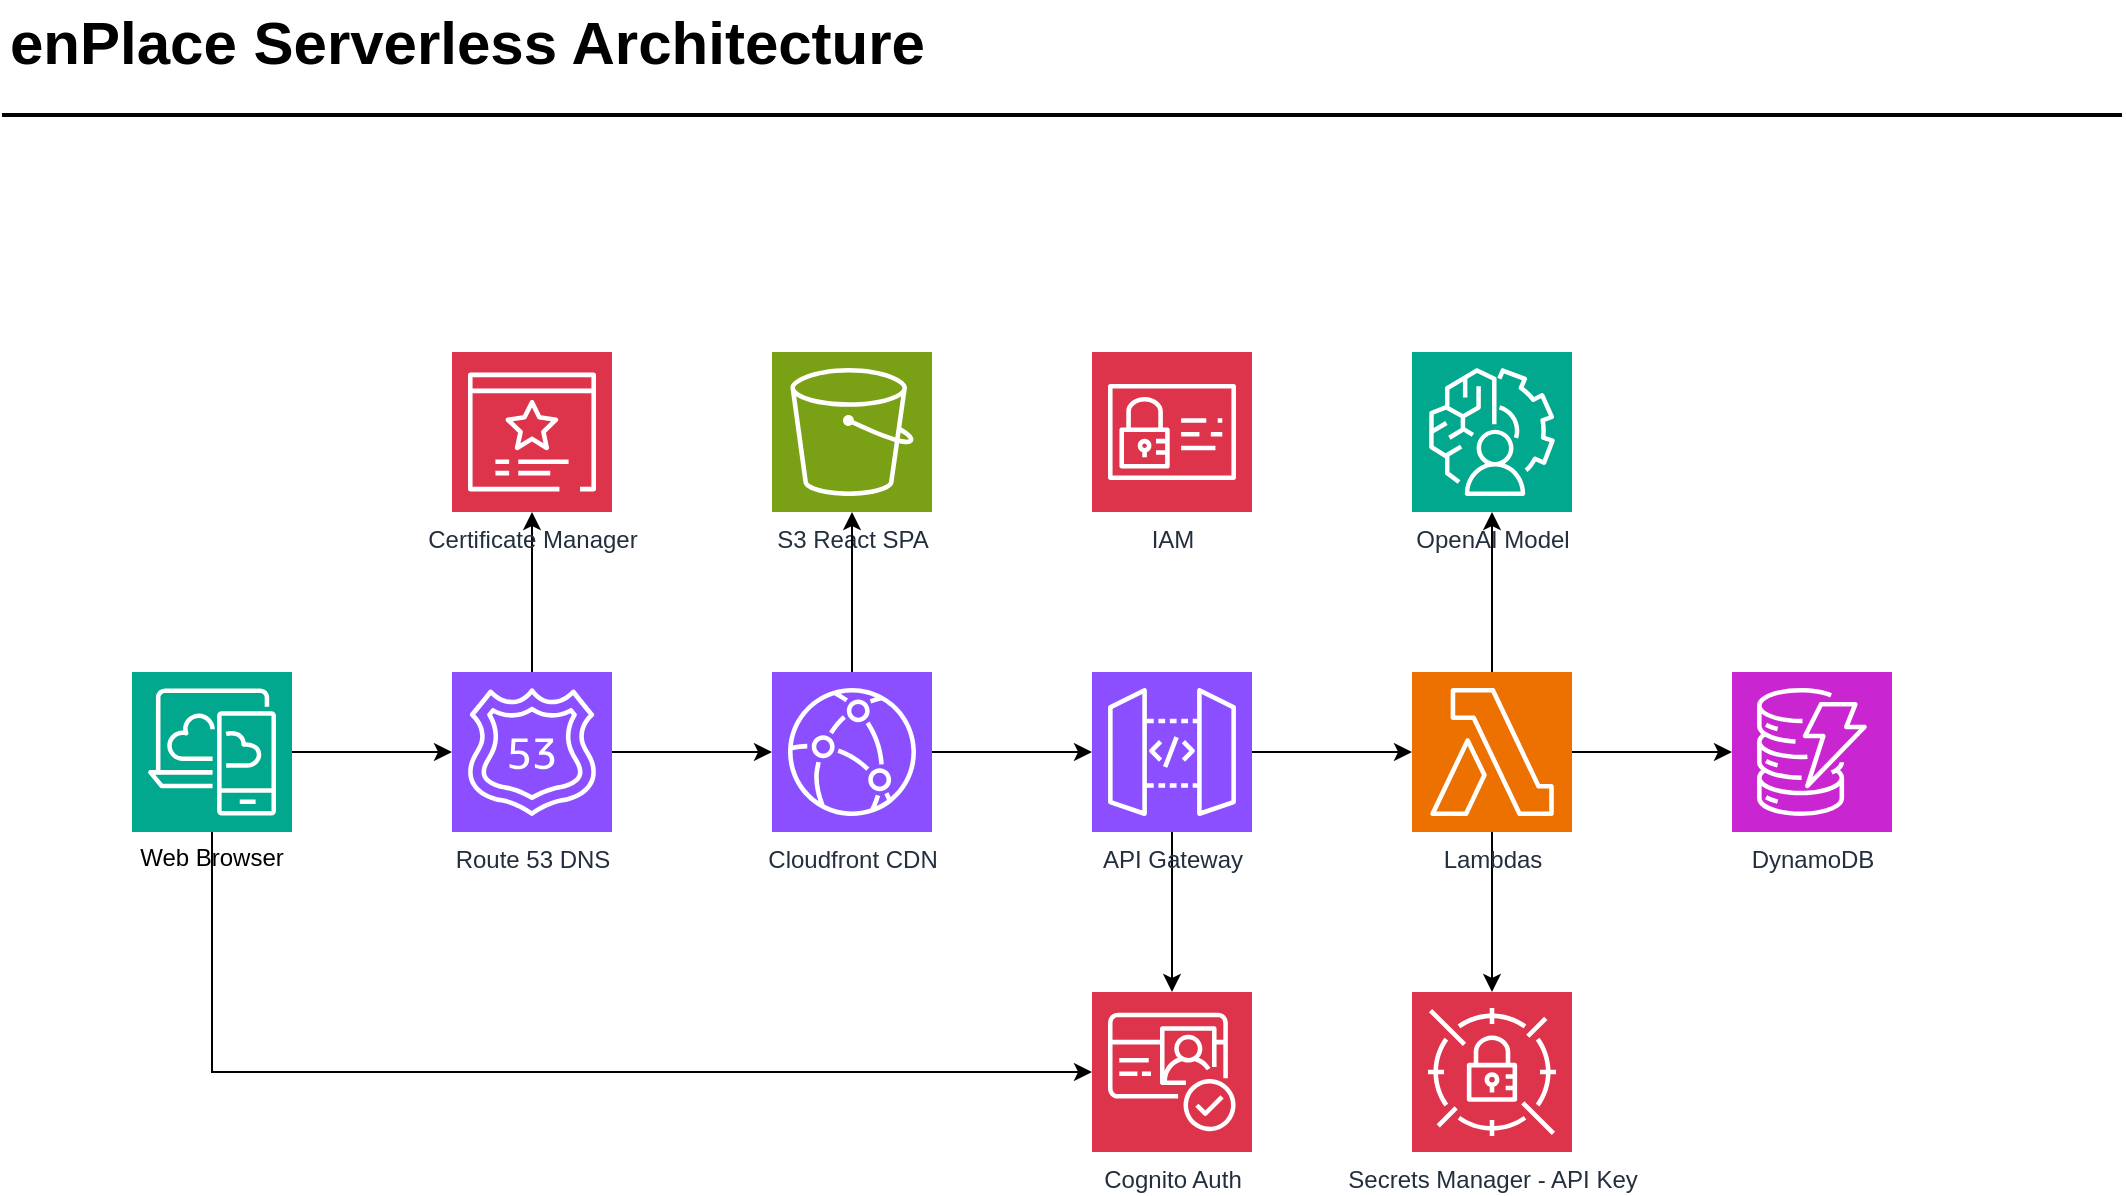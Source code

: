 <mxfile version="24.6.4" type="device">
  <diagram id="Ht1M8jgEwFfnCIfOTk4-" name="Page-1">
    <mxGraphModel dx="954" dy="606" grid="1" gridSize="10" guides="1" tooltips="1" connect="1" arrows="1" fold="1" page="1" pageScale="1" pageWidth="1169" pageHeight="827" math="0" shadow="0">
      <root>
        <mxCell id="0" />
        <mxCell id="1" parent="0" />
        <mxCell id="-QjtrjUzRDEMRZ5MF8oH-47" value="enPlace Serverless Architecture" style="text;html=1;resizable=0;points=[];autosize=1;align=left;verticalAlign=top;spacingTop=-4;fontSize=30;fontStyle=1" parent="1" vertex="1">
          <mxGeometry x="56.5" y="64.5" width="450" height="40" as="geometry" />
        </mxCell>
        <mxCell id="SCVMTBWpLvtzJIhz15lM-1" value="" style="line;strokeWidth=2;html=1;fontSize=14;" parent="1" vertex="1">
          <mxGeometry x="55" y="116.5" width="1060" height="10" as="geometry" />
        </mxCell>
        <mxCell id="ursmVomXrsqY8dnOExm8-9" value="" style="edgeStyle=orthogonalEdgeStyle;rounded=0;orthogonalLoop=1;jettySize=auto;html=1;" parent="1" source="KqAfC4Wn0rQBiy9ELckV-1" target="D93ToMHTp4CqU3QNVz7T-10" edge="1">
          <mxGeometry relative="1" as="geometry" />
        </mxCell>
        <mxCell id="ursmVomXrsqY8dnOExm8-10" value="" style="edgeStyle=orthogonalEdgeStyle;rounded=0;orthogonalLoop=1;jettySize=auto;html=1;" parent="1" source="KqAfC4Wn0rQBiy9ELckV-1" target="KqAfC4Wn0rQBiy9ELckV-5" edge="1">
          <mxGeometry relative="1" as="geometry" />
        </mxCell>
        <mxCell id="ursmVomXrsqY8dnOExm8-11" value="" style="edgeStyle=orthogonalEdgeStyle;rounded=0;orthogonalLoop=1;jettySize=auto;html=1;" parent="1" source="KqAfC4Wn0rQBiy9ELckV-1" target="KqAfC4Wn0rQBiy9ELckV-6" edge="1">
          <mxGeometry relative="1" as="geometry" />
        </mxCell>
        <mxCell id="KqAfC4Wn0rQBiy9ELckV-1" value="Lambdas&lt;div&gt;&lt;br&gt;&lt;/div&gt;" style="sketch=0;points=[[0,0,0],[0.25,0,0],[0.5,0,0],[0.75,0,0],[1,0,0],[0,1,0],[0.25,1,0],[0.5,1,0],[0.75,1,0],[1,1,0],[0,0.25,0],[0,0.5,0],[0,0.75,0],[1,0.25,0],[1,0.5,0],[1,0.75,0]];outlineConnect=0;fontColor=#232F3E;fillColor=#ED7100;strokeColor=#ffffff;dashed=0;verticalLabelPosition=bottom;verticalAlign=top;align=center;html=1;fontSize=12;fontStyle=0;aspect=fixed;shape=mxgraph.aws4.resourceIcon;resIcon=mxgraph.aws4.lambda;" parent="1" vertex="1">
          <mxGeometry x="760" y="400" width="80" height="80" as="geometry" />
        </mxCell>
        <mxCell id="KqAfC4Wn0rQBiy9ELckV-2" value="" style="sketch=0;points=[[0,0,0],[0.25,0,0],[0.5,0,0],[0.75,0,0],[1,0,0],[0,1,0],[0.25,1,0],[0.5,1,0],[0.75,1,0],[1,1,0],[0,0.25,0],[0,0.5,0],[0,0.75,0],[1,0.25,0],[1,0.5,0],[1,0.75,0]];outlineConnect=0;fontColor=#232F3E;fillColor=#01A88D;strokeColor=#ffffff;dashed=0;verticalLabelPosition=bottom;verticalAlign=top;align=center;html=1;fontSize=12;fontStyle=0;aspect=fixed;shape=mxgraph.aws4.resourceIcon;resIcon=mxgraph.aws4.desktop_and_app_streaming;" parent="1" vertex="1">
          <mxGeometry x="120" y="400" width="80" height="80" as="geometry" />
        </mxCell>
        <mxCell id="ursmVomXrsqY8dnOExm8-8" value="" style="edgeStyle=orthogonalEdgeStyle;rounded=0;orthogonalLoop=1;jettySize=auto;html=1;" parent="1" source="KqAfC4Wn0rQBiy9ELckV-3" target="D93ToMHTp4CqU3QNVz7T-1" edge="1">
          <mxGeometry relative="1" as="geometry" />
        </mxCell>
        <mxCell id="KqAfC4Wn0rQBiy9ELckV-3" value="API Gateway" style="sketch=0;points=[[0,0,0],[0.25,0,0],[0.5,0,0],[0.75,0,0],[1,0,0],[0,1,0],[0.25,1,0],[0.5,1,0],[0.75,1,0],[1,1,0],[0,0.25,0],[0,0.5,0],[0,0.75,0],[1,0.25,0],[1,0.5,0],[1,0.75,0]];outlineConnect=0;fontColor=#232F3E;fillColor=#8C4FFF;strokeColor=#ffffff;dashed=0;verticalLabelPosition=bottom;verticalAlign=top;align=center;html=1;fontSize=12;fontStyle=0;aspect=fixed;shape=mxgraph.aws4.resourceIcon;resIcon=mxgraph.aws4.api_gateway;" parent="1" vertex="1">
          <mxGeometry x="600" y="400" width="80" height="80" as="geometry" />
        </mxCell>
        <mxCell id="KqAfC4Wn0rQBiy9ELckV-5" value="DynamoDB" style="sketch=0;points=[[0,0,0],[0.25,0,0],[0.5,0,0],[0.75,0,0],[1,0,0],[0,1,0],[0.25,1,0],[0.5,1,0],[0.75,1,0],[1,1,0],[0,0.25,0],[0,0.5,0],[0,0.75,0],[1,0.25,0],[1,0.5,0],[1,0.75,0]];outlineConnect=0;fontColor=#232F3E;fillColor=#C925D1;strokeColor=#ffffff;dashed=0;verticalLabelPosition=bottom;verticalAlign=top;align=center;html=1;fontSize=12;fontStyle=0;aspect=fixed;shape=mxgraph.aws4.resourceIcon;resIcon=mxgraph.aws4.dynamodb;" parent="1" vertex="1">
          <mxGeometry x="920" y="400" width="80" height="80" as="geometry" />
        </mxCell>
        <mxCell id="KqAfC4Wn0rQBiy9ELckV-6" value="OpenAI Model" style="sketch=0;points=[[0,0,0],[0.25,0,0],[0.5,0,0],[0.75,0,0],[1,0,0],[0,1,0],[0.25,1,0],[0.5,1,0],[0.75,1,0],[1,1,0],[0,0.25,0],[0,0.5,0],[0,0.75,0],[1,0.25,0],[1,0.5,0],[1,0.75,0]];outlineConnect=0;fontColor=#232F3E;fillColor=#01A88D;strokeColor=#ffffff;dashed=0;verticalLabelPosition=bottom;verticalAlign=top;align=center;html=1;fontSize=12;fontStyle=0;aspect=fixed;shape=mxgraph.aws4.resourceIcon;resIcon=mxgraph.aws4.augmented_ai;" parent="1" vertex="1">
          <mxGeometry x="760" y="240" width="80" height="80" as="geometry" />
        </mxCell>
        <mxCell id="KqAfC4Wn0rQBiy9ELckV-7" value="S3&amp;nbsp;&lt;span style=&quot;background-color: initial;&quot;&gt;React SPA&lt;/span&gt;" style="sketch=0;points=[[0,0,0],[0.25,0,0],[0.5,0,0],[0.75,0,0],[1,0,0],[0,1,0],[0.25,1,0],[0.5,1,0],[0.75,1,0],[1,1,0],[0,0.25,0],[0,0.5,0],[0,0.75,0],[1,0.25,0],[1,0.5,0],[1,0.75,0]];outlineConnect=0;fontColor=#232F3E;fillColor=#7AA116;strokeColor=#ffffff;dashed=0;verticalLabelPosition=bottom;verticalAlign=top;align=center;html=1;fontSize=12;fontStyle=0;aspect=fixed;shape=mxgraph.aws4.resourceIcon;resIcon=mxgraph.aws4.s3;" parent="1" vertex="1">
          <mxGeometry x="440" y="240" width="80" height="80" as="geometry" />
        </mxCell>
        <mxCell id="KqAfC4Wn0rQBiy9ELckV-14" style="edgeStyle=orthogonalEdgeStyle;rounded=0;orthogonalLoop=1;jettySize=auto;html=1;entryX=0;entryY=0.5;entryDx=0;entryDy=0;entryPerimeter=0;" parent="1" source="KqAfC4Wn0rQBiy9ELckV-3" target="KqAfC4Wn0rQBiy9ELckV-1" edge="1">
          <mxGeometry relative="1" as="geometry" />
        </mxCell>
        <mxCell id="KqAfC4Wn0rQBiy9ELckV-19" style="edgeStyle=orthogonalEdgeStyle;rounded=0;orthogonalLoop=1;jettySize=auto;html=1;entryX=0;entryY=0.5;entryDx=0;entryDy=0;entryPerimeter=0;" parent="1" source="KqAfC4Wn0rQBiy9ELckV-8" target="KqAfC4Wn0rQBiy9ELckV-3" edge="1">
          <mxGeometry relative="1" as="geometry" />
        </mxCell>
        <mxCell id="KqAfC4Wn0rQBiy9ELckV-21" value="Web Browser" style="text;html=1;align=center;verticalAlign=middle;whiteSpace=wrap;rounded=0;" parent="1" vertex="1">
          <mxGeometry x="120" y="478" width="80" height="30" as="geometry" />
        </mxCell>
        <mxCell id="D93ToMHTp4CqU3QNVz7T-1" value="Co&lt;span style=&quot;background-color: initial;&quot;&gt;gnito Auth&lt;/span&gt;" style="sketch=0;points=[[0,0,0],[0.25,0,0],[0.5,0,0],[0.75,0,0],[1,0,0],[0,1,0],[0.25,1,0],[0.5,1,0],[0.75,1,0],[1,1,0],[0,0.25,0],[0,0.5,0],[0,0.75,0],[1,0.25,0],[1,0.5,0],[1,0.75,0]];outlineConnect=0;fontColor=#232F3E;fillColor=#DD344C;strokeColor=#ffffff;dashed=0;verticalLabelPosition=bottom;verticalAlign=top;align=center;html=1;fontSize=12;fontStyle=0;aspect=fixed;shape=mxgraph.aws4.resourceIcon;resIcon=mxgraph.aws4.cognito;" parent="1" vertex="1">
          <mxGeometry x="600" y="560" width="80" height="80" as="geometry" />
        </mxCell>
        <mxCell id="D93ToMHTp4CqU3QNVz7T-10" value="Secrets Manager - API Key" style="sketch=0;points=[[0,0,0],[0.25,0,0],[0.5,0,0],[0.75,0,0],[1,0,0],[0,1,0],[0.25,1,0],[0.5,1,0],[0.75,1,0],[1,1,0],[0,0.25,0],[0,0.5,0],[0,0.75,0],[1,0.25,0],[1,0.5,0],[1,0.75,0]];outlineConnect=0;fontColor=#232F3E;fillColor=#DD344C;strokeColor=#ffffff;dashed=0;verticalLabelPosition=bottom;verticalAlign=top;align=center;html=1;fontSize=12;fontStyle=0;aspect=fixed;shape=mxgraph.aws4.resourceIcon;resIcon=mxgraph.aws4.secrets_manager;" parent="1" vertex="1">
          <mxGeometry x="760" y="560" width="80" height="80" as="geometry" />
        </mxCell>
        <mxCell id="IIT38UIC2RR-MZ9H2M1P-1" value="IAM" style="sketch=0;points=[[0,0,0],[0.25,0,0],[0.5,0,0],[0.75,0,0],[1,0,0],[0,1,0],[0.25,1,0],[0.5,1,0],[0.75,1,0],[1,1,0],[0,0.25,0],[0,0.5,0],[0,0.75,0],[1,0.25,0],[1,0.5,0],[1,0.75,0]];outlineConnect=0;fontColor=#232F3E;fillColor=#DD344C;strokeColor=#ffffff;dashed=0;verticalLabelPosition=bottom;verticalAlign=top;align=center;html=1;fontSize=12;fontStyle=0;aspect=fixed;shape=mxgraph.aws4.resourceIcon;resIcon=mxgraph.aws4.identity_and_access_management;" parent="1" vertex="1">
          <mxGeometry x="600" y="240" width="80" height="80" as="geometry" />
        </mxCell>
        <mxCell id="ursmVomXrsqY8dnOExm8-6" value="" style="edgeStyle=orthogonalEdgeStyle;rounded=0;orthogonalLoop=1;jettySize=auto;html=1;" parent="1" source="D93ToMHTp4CqU3QNVz7T-6" target="KqAfC4Wn0rQBiy9ELckV-8" edge="1">
          <mxGeometry relative="1" as="geometry" />
        </mxCell>
        <mxCell id="GC-ErDeGH4AOyWVeWtn5-2" value="" style="edgeStyle=orthogonalEdgeStyle;rounded=0;orthogonalLoop=1;jettySize=auto;html=1;" parent="1" source="D93ToMHTp4CqU3QNVz7T-6" target="GC-ErDeGH4AOyWVeWtn5-1" edge="1">
          <mxGeometry relative="1" as="geometry" />
        </mxCell>
        <mxCell id="D93ToMHTp4CqU3QNVz7T-6" value="Route 53 DNS" style="sketch=0;points=[[0,0,0],[0.25,0,0],[0.5,0,0],[0.75,0,0],[1,0,0],[0,1,0],[0.25,1,0],[0.5,1,0],[0.75,1,0],[1,1,0],[0,0.25,0],[0,0.5,0],[0,0.75,0],[1,0.25,0],[1,0.5,0],[1,0.75,0]];outlineConnect=0;fontColor=#232F3E;fillColor=#8C4FFF;strokeColor=#ffffff;dashed=0;verticalLabelPosition=bottom;verticalAlign=top;align=center;html=1;fontSize=12;fontStyle=0;aspect=fixed;shape=mxgraph.aws4.resourceIcon;resIcon=mxgraph.aws4.route_53;" parent="1" vertex="1">
          <mxGeometry x="280" y="400" width="80" height="80" as="geometry" />
        </mxCell>
        <mxCell id="ursmVomXrsqY8dnOExm8-7" value="" style="edgeStyle=orthogonalEdgeStyle;rounded=0;orthogonalLoop=1;jettySize=auto;html=1;" parent="1" source="KqAfC4Wn0rQBiy9ELckV-8" target="KqAfC4Wn0rQBiy9ELckV-7" edge="1">
          <mxGeometry relative="1" as="geometry" />
        </mxCell>
        <mxCell id="KqAfC4Wn0rQBiy9ELckV-8" value="Cloudfront CDN" style="sketch=0;points=[[0,0,0],[0.25,0,0],[0.5,0,0],[0.75,0,0],[1,0,0],[0,1,0],[0.25,1,0],[0.5,1,0],[0.75,1,0],[1,1,0],[0,0.25,0],[0,0.5,0],[0,0.75,0],[1,0.25,0],[1,0.5,0],[1,0.75,0]];outlineConnect=0;fontColor=#232F3E;fillColor=#8C4FFF;strokeColor=#ffffff;dashed=0;verticalLabelPosition=bottom;verticalAlign=top;align=center;html=1;fontSize=12;fontStyle=0;aspect=fixed;shape=mxgraph.aws4.resourceIcon;resIcon=mxgraph.aws4.cloudfront;" parent="1" vertex="1">
          <mxGeometry x="440" y="400" width="80" height="80" as="geometry" />
        </mxCell>
        <mxCell id="ursmVomXrsqY8dnOExm8-5" style="edgeStyle=orthogonalEdgeStyle;rounded=0;orthogonalLoop=1;jettySize=auto;html=1;exitX=1;exitY=0.5;exitDx=0;exitDy=0;exitPerimeter=0;entryX=0;entryY=0.5;entryDx=0;entryDy=0;entryPerimeter=0;" parent="1" source="KqAfC4Wn0rQBiy9ELckV-2" target="D93ToMHTp4CqU3QNVz7T-6" edge="1">
          <mxGeometry relative="1" as="geometry" />
        </mxCell>
        <mxCell id="ursmVomXrsqY8dnOExm8-14" style="edgeStyle=orthogonalEdgeStyle;rounded=0;orthogonalLoop=1;jettySize=auto;html=1;entryX=0;entryY=0.5;entryDx=0;entryDy=0;entryPerimeter=0;" parent="1" source="KqAfC4Wn0rQBiy9ELckV-2" target="D93ToMHTp4CqU3QNVz7T-1" edge="1">
          <mxGeometry relative="1" as="geometry">
            <Array as="points">
              <mxPoint x="160" y="600" />
            </Array>
          </mxGeometry>
        </mxCell>
        <mxCell id="GC-ErDeGH4AOyWVeWtn5-1" value="Certificate Manager" style="sketch=0;points=[[0,0,0],[0.25,0,0],[0.5,0,0],[0.75,0,0],[1,0,0],[0,1,0],[0.25,1,0],[0.5,1,0],[0.75,1,0],[1,1,0],[0,0.25,0],[0,0.5,0],[0,0.75,0],[1,0.25,0],[1,0.5,0],[1,0.75,0]];outlineConnect=0;fontColor=#232F3E;fillColor=#DD344C;strokeColor=#ffffff;dashed=0;verticalLabelPosition=bottom;verticalAlign=top;align=center;html=1;fontSize=12;fontStyle=0;aspect=fixed;shape=mxgraph.aws4.resourceIcon;resIcon=mxgraph.aws4.certificate_manager_3;" parent="1" vertex="1">
          <mxGeometry x="280" y="240" width="80" height="80" as="geometry" />
        </mxCell>
      </root>
    </mxGraphModel>
  </diagram>
</mxfile>
